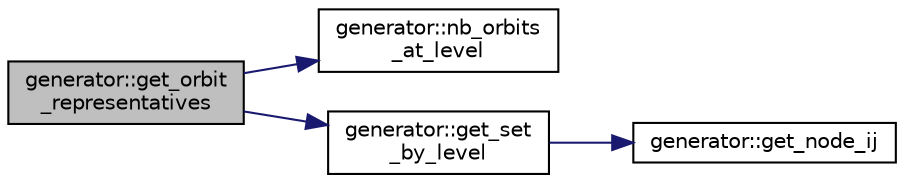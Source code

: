 digraph "generator::get_orbit_representatives"
{
  edge [fontname="Helvetica",fontsize="10",labelfontname="Helvetica",labelfontsize="10"];
  node [fontname="Helvetica",fontsize="10",shape=record];
  rankdir="LR";
  Node8852 [label="generator::get_orbit\l_representatives",height=0.2,width=0.4,color="black", fillcolor="grey75", style="filled", fontcolor="black"];
  Node8852 -> Node8853 [color="midnightblue",fontsize="10",style="solid",fontname="Helvetica"];
  Node8853 [label="generator::nb_orbits\l_at_level",height=0.2,width=0.4,color="black", fillcolor="white", style="filled",URL="$d7/d73/classgenerator.html#a020f3d8378448310d044a4a24fadf301"];
  Node8852 -> Node8854 [color="midnightblue",fontsize="10",style="solid",fontname="Helvetica"];
  Node8854 [label="generator::get_set\l_by_level",height=0.2,width=0.4,color="black", fillcolor="white", style="filled",URL="$d7/d73/classgenerator.html#a3012a80d862b42c848b84584389c8594"];
  Node8854 -> Node8855 [color="midnightblue",fontsize="10",style="solid",fontname="Helvetica"];
  Node8855 [label="generator::get_node_ij",height=0.2,width=0.4,color="black", fillcolor="white", style="filled",URL="$d7/d73/classgenerator.html#a8cea5411b42336694738530732ede540"];
}
